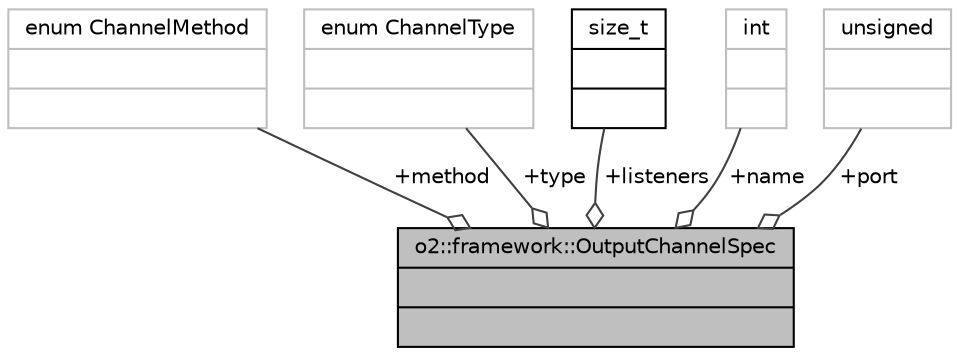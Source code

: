 digraph "o2::framework::OutputChannelSpec"
{
 // INTERACTIVE_SVG=YES
  bgcolor="transparent";
  edge [fontname="Helvetica",fontsize="10",labelfontname="Helvetica",labelfontsize="10"];
  node [fontname="Helvetica",fontsize="10",shape=record];
  Node1 [label="{o2::framework::OutputChannelSpec\n||}",height=0.2,width=0.4,color="black", fillcolor="grey75", style="filled" fontcolor="black"];
  Node2 -> Node1 [color="grey25",fontsize="10",style="solid",label=" +method" ,arrowhead="odiamond",fontname="Helvetica"];
  Node2 [label="{enum ChannelMethod\n||}",height=0.2,width=0.4,color="grey75"];
  Node3 -> Node1 [color="grey25",fontsize="10",style="solid",label=" +type" ,arrowhead="odiamond",fontname="Helvetica"];
  Node3 [label="{enum ChannelType\n||}",height=0.2,width=0.4,color="grey75"];
  Node4 -> Node1 [color="grey25",fontsize="10",style="solid",label=" +listeners" ,arrowhead="odiamond",fontname="Helvetica"];
  Node4 [label="{size_t\n||}",height=0.2,width=0.4,color="black",URL="$dd/de2/classsize__t.html"];
  Node5 -> Node1 [color="grey25",fontsize="10",style="solid",label=" +name" ,arrowhead="odiamond",fontname="Helvetica"];
  Node5 [label="{int\n||}",height=0.2,width=0.4,color="grey75"];
  Node6 -> Node1 [color="grey25",fontsize="10",style="solid",label=" +port" ,arrowhead="odiamond",fontname="Helvetica"];
  Node6 [label="{unsigned\n||}",height=0.2,width=0.4,color="grey75"];
}

